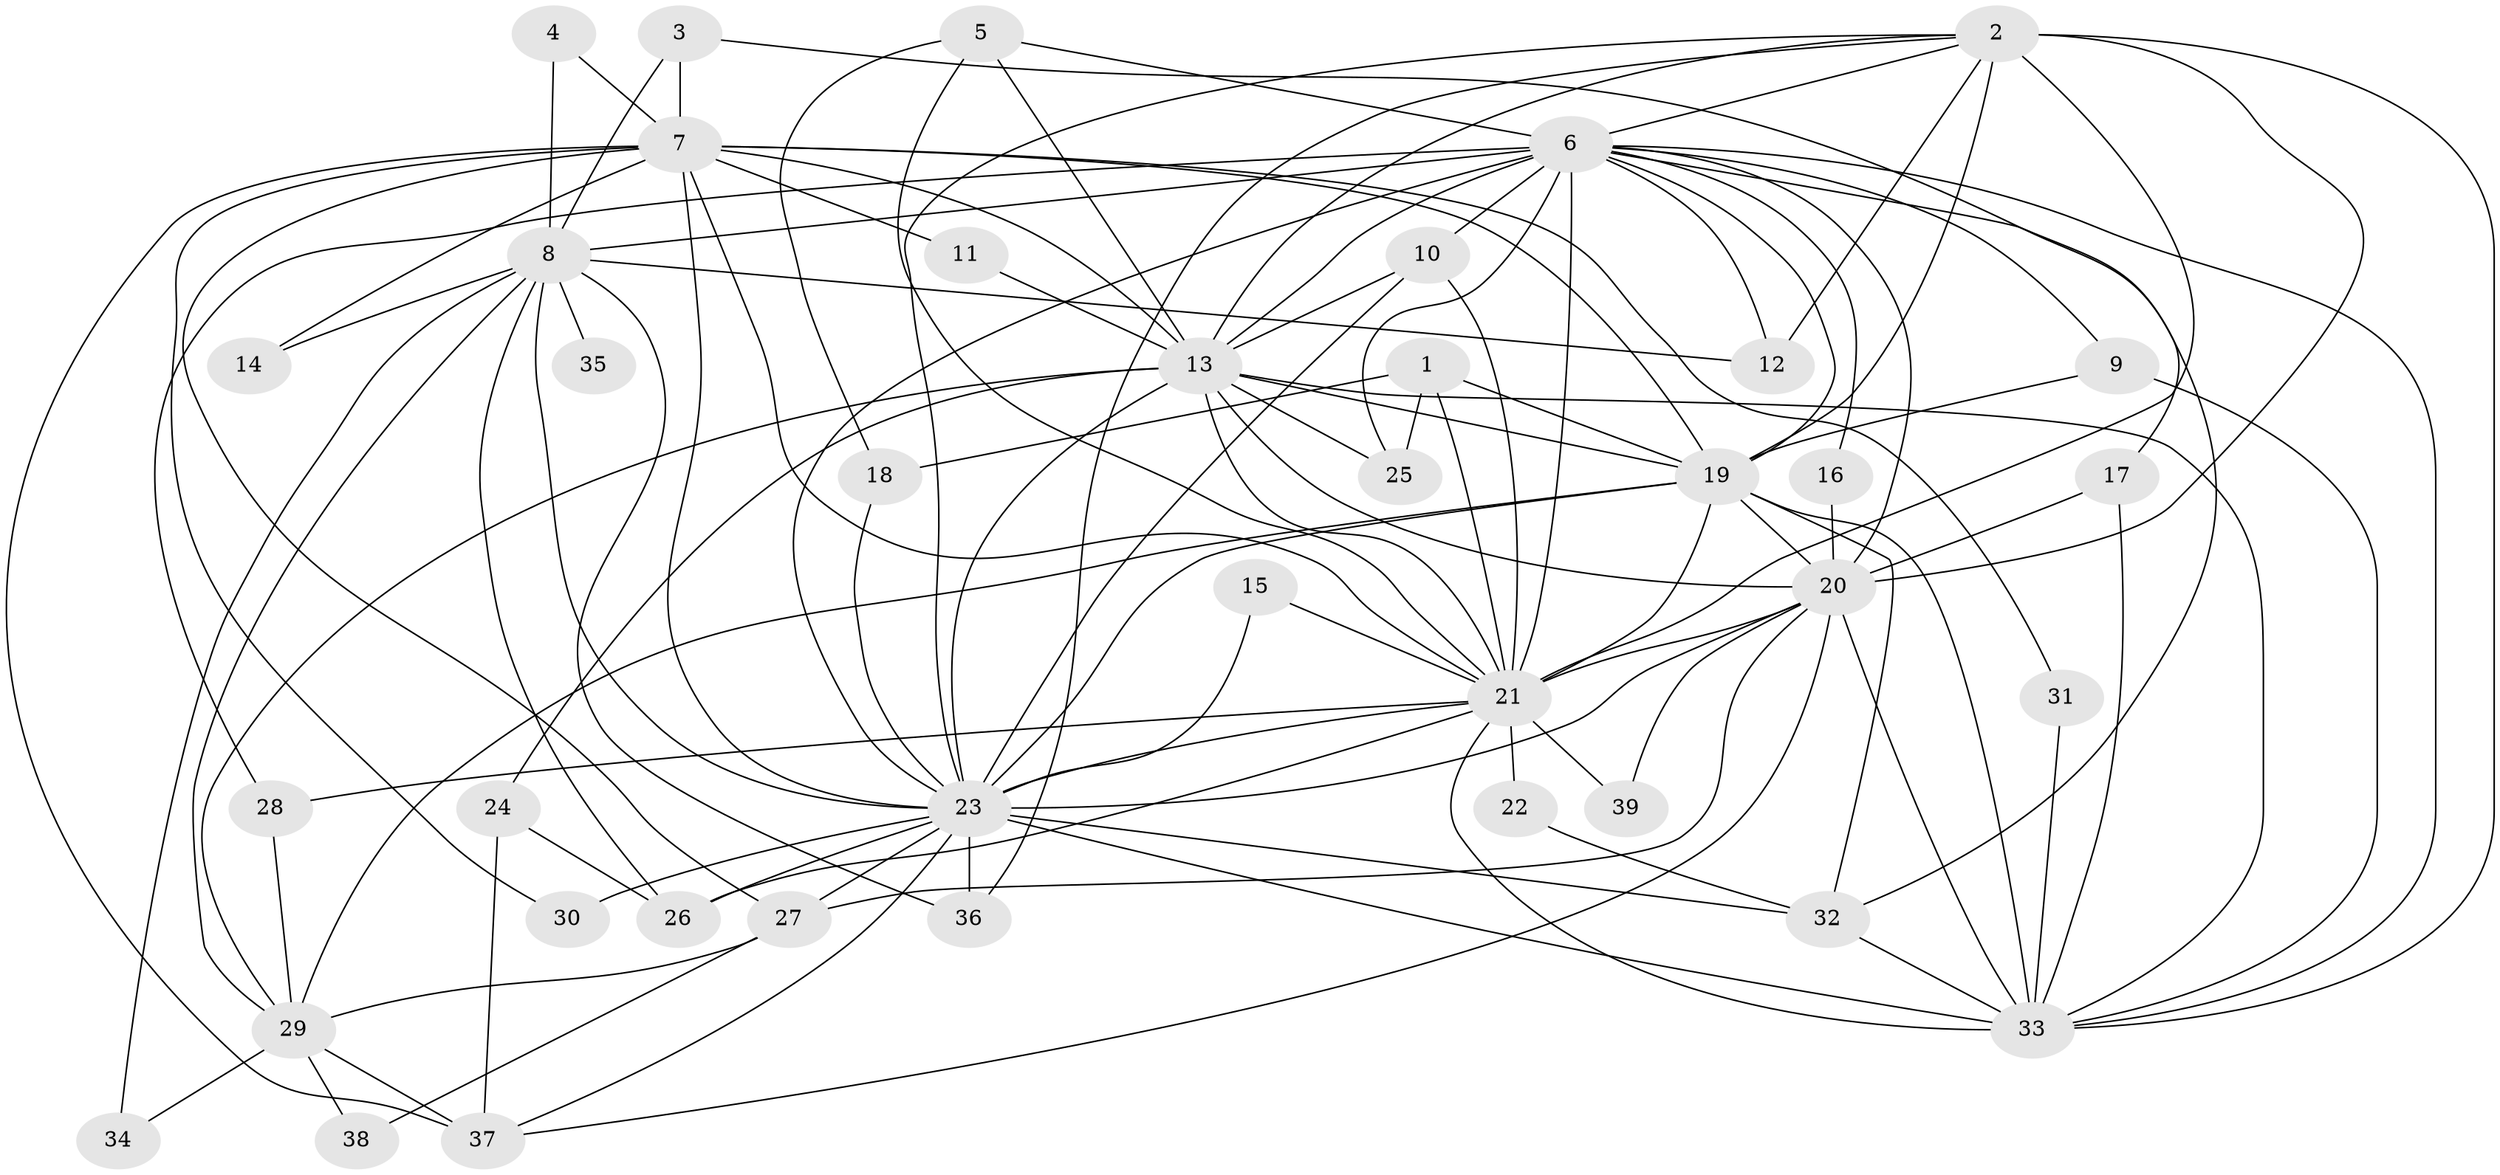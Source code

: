 // original degree distribution, {21: 0.01282051282051282, 20: 0.02564102564102564, 12: 0.02564102564102564, 18: 0.01282051282051282, 17: 0.02564102564102564, 15: 0.01282051282051282, 14: 0.02564102564102564, 13: 0.01282051282051282, 4: 0.05128205128205128, 3: 0.16666666666666666, 2: 0.5769230769230769, 5: 0.038461538461538464, 9: 0.01282051282051282}
// Generated by graph-tools (version 1.1) at 2025/01/03/09/25 03:01:34]
// undirected, 39 vertices, 110 edges
graph export_dot {
graph [start="1"]
  node [color=gray90,style=filled];
  1;
  2;
  3;
  4;
  5;
  6;
  7;
  8;
  9;
  10;
  11;
  12;
  13;
  14;
  15;
  16;
  17;
  18;
  19;
  20;
  21;
  22;
  23;
  24;
  25;
  26;
  27;
  28;
  29;
  30;
  31;
  32;
  33;
  34;
  35;
  36;
  37;
  38;
  39;
  1 -- 18 [weight=1.0];
  1 -- 19 [weight=1.0];
  1 -- 21 [weight=1.0];
  1 -- 25 [weight=1.0];
  2 -- 6 [weight=2.0];
  2 -- 12 [weight=1.0];
  2 -- 13 [weight=1.0];
  2 -- 19 [weight=2.0];
  2 -- 20 [weight=1.0];
  2 -- 21 [weight=2.0];
  2 -- 23 [weight=2.0];
  2 -- 33 [weight=1.0];
  2 -- 36 [weight=1.0];
  3 -- 7 [weight=1.0];
  3 -- 8 [weight=1.0];
  3 -- 17 [weight=1.0];
  4 -- 7 [weight=1.0];
  4 -- 8 [weight=1.0];
  5 -- 6 [weight=1.0];
  5 -- 13 [weight=1.0];
  5 -- 18 [weight=1.0];
  5 -- 21 [weight=1.0];
  6 -- 8 [weight=2.0];
  6 -- 9 [weight=1.0];
  6 -- 10 [weight=1.0];
  6 -- 12 [weight=1.0];
  6 -- 13 [weight=4.0];
  6 -- 16 [weight=1.0];
  6 -- 19 [weight=2.0];
  6 -- 20 [weight=2.0];
  6 -- 21 [weight=2.0];
  6 -- 23 [weight=4.0];
  6 -- 25 [weight=1.0];
  6 -- 28 [weight=1.0];
  6 -- 32 [weight=1.0];
  6 -- 33 [weight=2.0];
  7 -- 11 [weight=1.0];
  7 -- 13 [weight=1.0];
  7 -- 14 [weight=1.0];
  7 -- 19 [weight=1.0];
  7 -- 21 [weight=1.0];
  7 -- 23 [weight=1.0];
  7 -- 27 [weight=1.0];
  7 -- 30 [weight=1.0];
  7 -- 31 [weight=1.0];
  7 -- 37 [weight=1.0];
  8 -- 12 [weight=1.0];
  8 -- 14 [weight=1.0];
  8 -- 23 [weight=1.0];
  8 -- 26 [weight=1.0];
  8 -- 29 [weight=1.0];
  8 -- 34 [weight=1.0];
  8 -- 35 [weight=1.0];
  8 -- 36 [weight=1.0];
  9 -- 19 [weight=1.0];
  9 -- 33 [weight=1.0];
  10 -- 13 [weight=1.0];
  10 -- 21 [weight=1.0];
  10 -- 23 [weight=1.0];
  11 -- 13 [weight=1.0];
  13 -- 19 [weight=2.0];
  13 -- 20 [weight=2.0];
  13 -- 21 [weight=1.0];
  13 -- 23 [weight=2.0];
  13 -- 24 [weight=1.0];
  13 -- 25 [weight=1.0];
  13 -- 29 [weight=1.0];
  13 -- 33 [weight=1.0];
  15 -- 21 [weight=1.0];
  15 -- 23 [weight=2.0];
  16 -- 20 [weight=2.0];
  17 -- 20 [weight=1.0];
  17 -- 33 [weight=1.0];
  18 -- 23 [weight=1.0];
  19 -- 20 [weight=1.0];
  19 -- 21 [weight=1.0];
  19 -- 23 [weight=3.0];
  19 -- 29 [weight=1.0];
  19 -- 32 [weight=1.0];
  19 -- 33 [weight=1.0];
  20 -- 21 [weight=1.0];
  20 -- 23 [weight=2.0];
  20 -- 27 [weight=1.0];
  20 -- 33 [weight=2.0];
  20 -- 37 [weight=1.0];
  20 -- 39 [weight=1.0];
  21 -- 22 [weight=1.0];
  21 -- 23 [weight=2.0];
  21 -- 26 [weight=1.0];
  21 -- 28 [weight=1.0];
  21 -- 33 [weight=1.0];
  21 -- 39 [weight=2.0];
  22 -- 32 [weight=1.0];
  23 -- 26 [weight=1.0];
  23 -- 27 [weight=1.0];
  23 -- 30 [weight=1.0];
  23 -- 32 [weight=1.0];
  23 -- 33 [weight=2.0];
  23 -- 36 [weight=1.0];
  23 -- 37 [weight=1.0];
  24 -- 26 [weight=1.0];
  24 -- 37 [weight=1.0];
  27 -- 29 [weight=1.0];
  27 -- 38 [weight=1.0];
  28 -- 29 [weight=1.0];
  29 -- 34 [weight=1.0];
  29 -- 37 [weight=1.0];
  29 -- 38 [weight=1.0];
  31 -- 33 [weight=1.0];
  32 -- 33 [weight=1.0];
}
